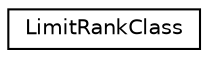 digraph "Graphical Class Hierarchy"
{
  edge [fontname="Helvetica",fontsize="10",labelfontname="Helvetica",labelfontsize="10"];
  node [fontname="Helvetica",fontsize="10",shape=record];
  rankdir="LR";
  Node0 [label="LimitRankClass",height=0.2,width=0.4,color="black", fillcolor="white", style="filled",URL="$classkaldi_1_1nnet2_1_1LimitRankClass.html"];
}
